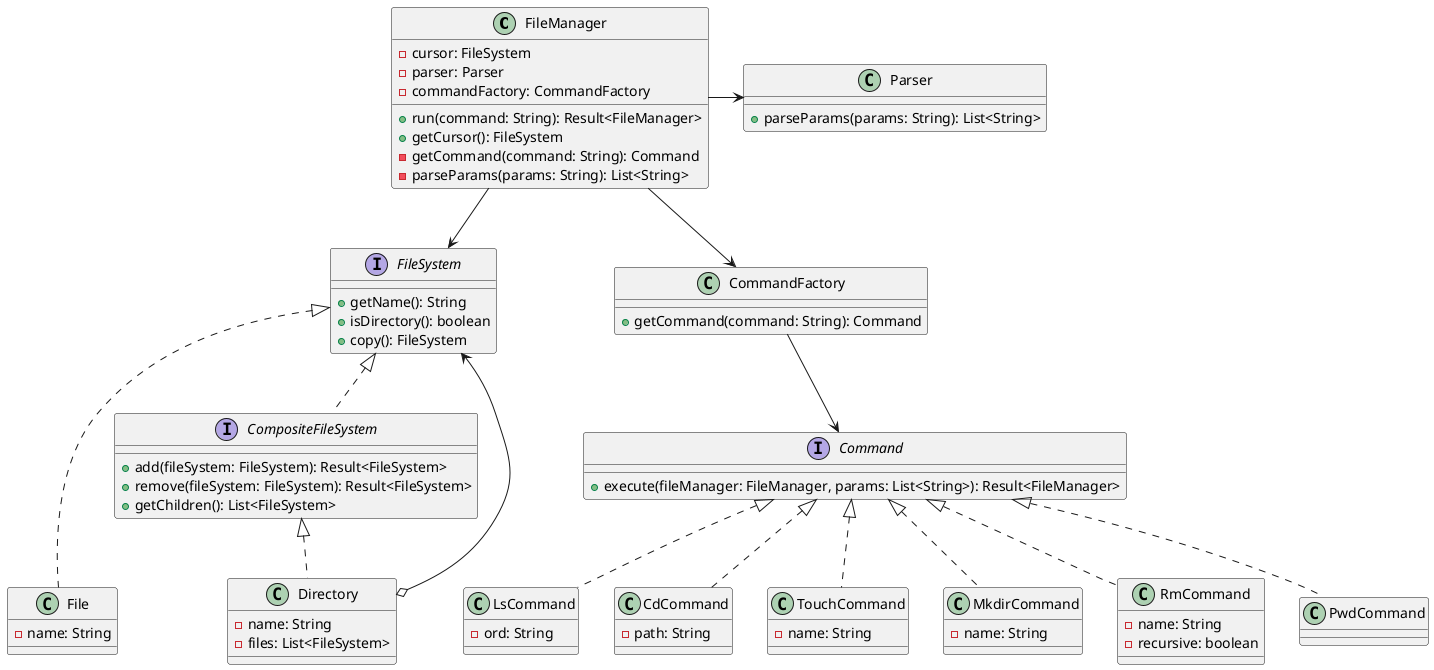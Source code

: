 @startuml

class FileManager {
  - cursor: FileSystem
  - parser: Parser
  - commandFactory: CommandFactory
  + run(command: String): Result<FileManager>
  + getCursor(): FileSystem
  - getCommand(command: String): Command
  - parseParams(params: String): List<String>
}

class Parser {
  + parseParams(params: String): List<String>
}

FileManager -> Parser

interface FileSystem {
  + getName(): String
  + isDirectory(): boolean
  + copy(): FileSystem
}

FileManager --> FileSystem

class File {
  - name: String
}

FileSystem <|... File

interface CompositeFileSystem {
  + add(fileSystem: FileSystem): Result<FileSystem>
  + remove(fileSystem: FileSystem): Result<FileSystem>
  + getChildren(): List<FileSystem>
}

FileSystem <|.. CompositeFileSystem

class Directory {
  - name: String
  - files: List<FileSystem>
}

CompositeFileSystem <|.. Directory
FileSystem <--o Directory

class CommandFactory {
  + getCommand(command: String): Command
}

FileManager --> CommandFactory

interface Command {
  + execute(fileManager: FileManager, params: List<String>): Result<FileManager>
}

CommandFactory --> Command

class LsCommand {
  - ord: String
}

class CdCommand {
  - path: String
}

class TouchCommand {
  - name: String
}

class MkdirCommand {
  - name: String
}

class RmCommand {
  - name: String
  - recursive: boolean
}

class PwdCommand {}

Command <|.. LsCommand
Command <|.. CdCommand
Command <|.. TouchCommand
Command <|.. MkdirCommand
Command <|.. RmCommand
Command <|.. PwdCommand

@enduml